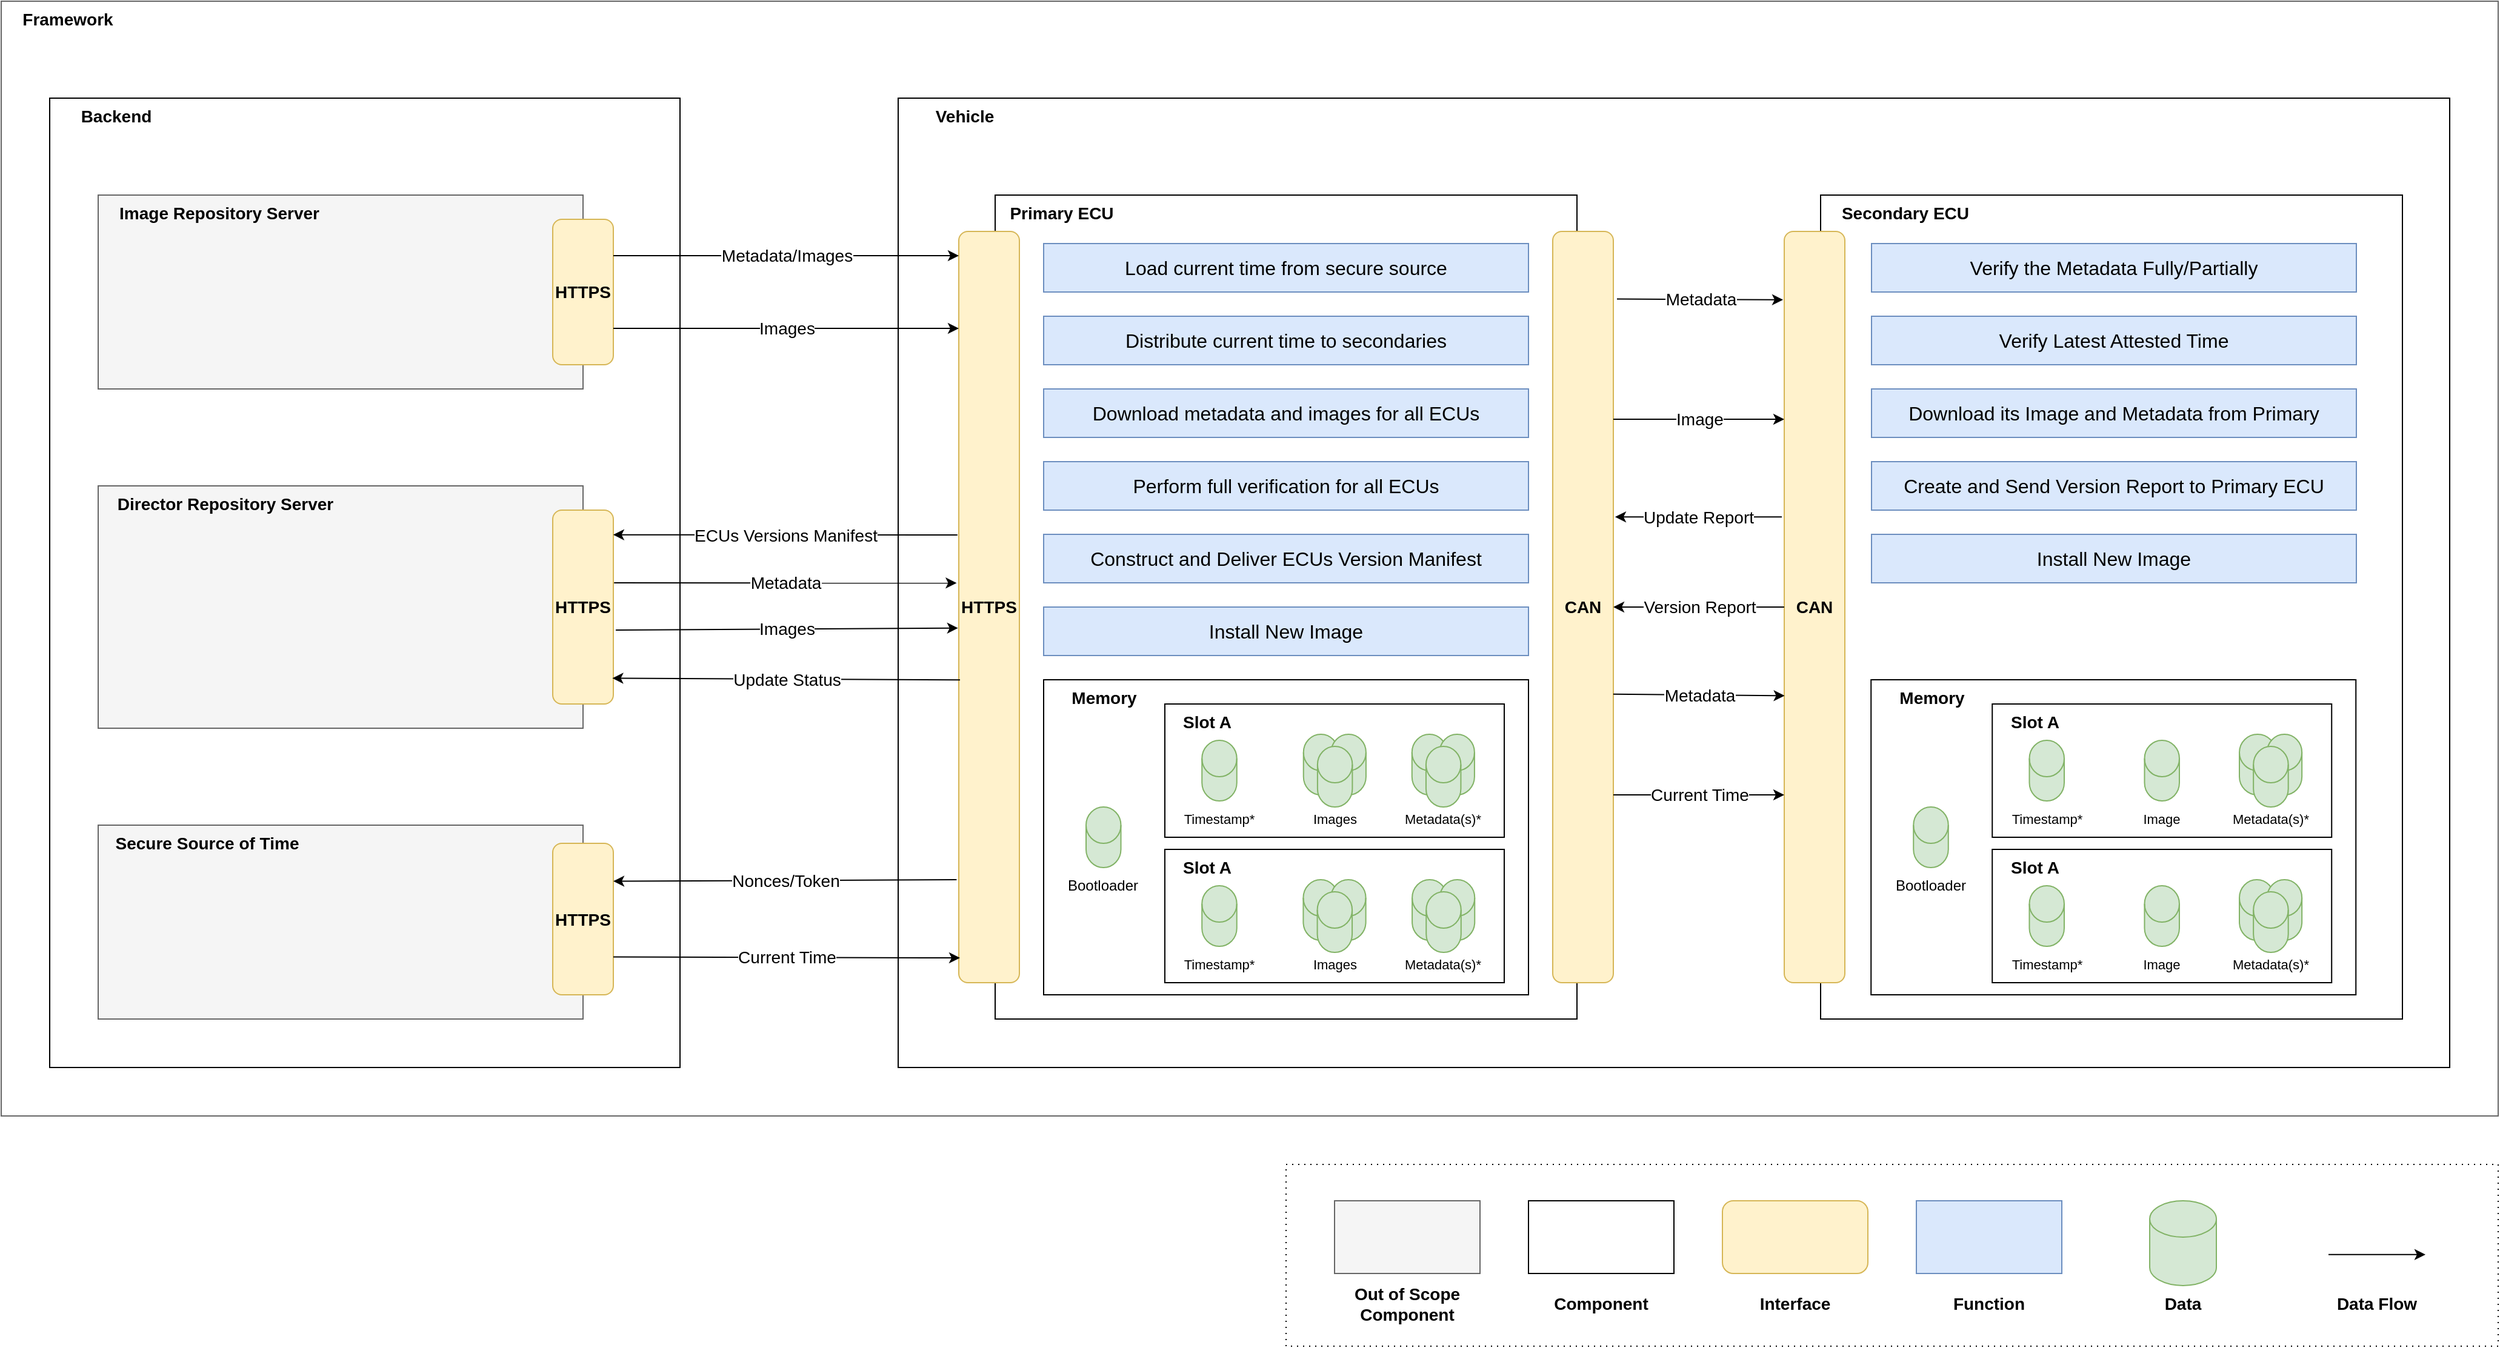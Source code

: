 <mxfile version="20.3.0" type="device"><diagram id="rTDxOpbZXBRzMmgmq5Lh" name="Page-1"><mxGraphModel dx="5903" dy="1603" grid="1" gridSize="10" guides="1" tooltips="1" connect="1" arrows="1" fold="1" page="1" pageScale="1" pageWidth="1654" pageHeight="1169" math="0" shadow="0"><root><mxCell id="0"/><mxCell id="1" parent="0"/><mxCell id="lPiC3RckPyW9LJUX1NRs-45" value="" style="rounded=0;whiteSpace=wrap;html=1;fillColor=none;fontColor=#333333;strokeColor=#666666;" parent="1" vertex="1"><mxGeometry x="-2180" y="200" width="2060" height="920" as="geometry"/></mxCell><mxCell id="lPiC3RckPyW9LJUX1NRs-6" value="" style="rounded=0;whiteSpace=wrap;html=1;fillColor=none;" parent="1" vertex="1"><mxGeometry x="-1440" y="280" width="1280" height="800" as="geometry"/></mxCell><mxCell id="lPiC3RckPyW9LJUX1NRs-1" value="" style="rounded=0;whiteSpace=wrap;html=1;fillColor=default;" parent="1" vertex="1"><mxGeometry x="-1360" y="360" width="480" height="680" as="geometry"/></mxCell><mxCell id="kOa_X8ecfORykKLDVf7u-46" value="" style="rounded=0;whiteSpace=wrap;html=1;fillColor=default;" parent="1" vertex="1"><mxGeometry x="-1320" y="760" width="400" height="260" as="geometry"/></mxCell><mxCell id="kOa_X8ecfORykKLDVf7u-65" value="" style="rounded=0;whiteSpace=wrap;html=1;fillColor=default;" parent="1" vertex="1"><mxGeometry x="-1220" y="780" width="280" height="110" as="geometry"/></mxCell><mxCell id="lPiC3RckPyW9LJUX1NRs-11" value="" style="rounded=0;whiteSpace=wrap;html=1;fillColor=none;dashed=1;dashPattern=1 4;" parent="1" vertex="1"><mxGeometry x="-1120" y="1160" width="1000" height="150" as="geometry"/></mxCell><mxCell id="lPiC3RckPyW9LJUX1NRs-38" value="" style="rounded=1;whiteSpace=wrap;html=1;fontSize=14;fillColor=#fff2cc;strokeColor=#d6b656;" parent="1" vertex="1"><mxGeometry x="-760" y="1190" width="120" height="60" as="geometry"/></mxCell><mxCell id="lPiC3RckPyW9LJUX1NRs-29" value="" style="rounded=0;whiteSpace=wrap;html=1;fillColor=none;" parent="1" vertex="1"><mxGeometry x="-2140" y="280" width="520" height="800" as="geometry"/></mxCell><mxCell id="lPiC3RckPyW9LJUX1NRs-2" value="" style="rounded=0;whiteSpace=wrap;html=1;fillColor=default;" parent="1" vertex="1"><mxGeometry x="-679" y="360" width="480" height="680" as="geometry"/></mxCell><mxCell id="lPiC3RckPyW9LJUX1NRs-4" value="&lt;font style=&quot;font-size: 14px;&quot;&gt;&lt;b&gt;Primary ECU&lt;/b&gt;&lt;/font&gt;" style="text;html=1;strokeColor=none;fillColor=none;align=center;verticalAlign=middle;whiteSpace=wrap;rounded=0;" parent="1" vertex="1"><mxGeometry x="-1360" y="360" width="110" height="30" as="geometry"/></mxCell><mxCell id="lPiC3RckPyW9LJUX1NRs-5" value="&lt;font style=&quot;font-size: 14px;&quot;&gt;&lt;b&gt;Secondary ECU&lt;/b&gt;&lt;/font&gt;" style="text;html=1;strokeColor=none;fillColor=none;align=center;verticalAlign=middle;whiteSpace=wrap;rounded=0;" parent="1" vertex="1"><mxGeometry x="-679" y="360" width="140" height="30" as="geometry"/></mxCell><mxCell id="lPiC3RckPyW9LJUX1NRs-7" value="&lt;font style=&quot;font-size: 14px;&quot;&gt;&lt;b&gt;Vehicle&lt;/b&gt;&lt;/font&gt;" style="text;html=1;strokeColor=none;fillColor=none;align=center;verticalAlign=middle;whiteSpace=wrap;rounded=0;" parent="1" vertex="1"><mxGeometry x="-1440" y="280" width="110" height="30" as="geometry"/></mxCell><mxCell id="lPiC3RckPyW9LJUX1NRs-8" value="" style="rounded=0;whiteSpace=wrap;html=1;fillColor=#f5f5f5;fontColor=#333333;strokeColor=#666666;" parent="1" vertex="1"><mxGeometry x="-2100" y="360" width="400" height="160" as="geometry"/></mxCell><mxCell id="lPiC3RckPyW9LJUX1NRs-9" value="&lt;font style=&quot;font-size: 14px;&quot;&gt;&lt;b&gt;Image Repository Server&lt;/b&gt;&lt;/font&gt;" style="text;html=1;strokeColor=none;fillColor=none;align=center;verticalAlign=middle;whiteSpace=wrap;rounded=0;" parent="1" vertex="1"><mxGeometry x="-2100" y="360" width="200" height="30" as="geometry"/></mxCell><mxCell id="lPiC3RckPyW9LJUX1NRs-12" value="" style="rounded=0;whiteSpace=wrap;html=1;fillColor=default;" parent="1" vertex="1"><mxGeometry x="-920" y="1190" width="120" height="60" as="geometry"/></mxCell><mxCell id="lPiC3RckPyW9LJUX1NRs-13" value="&lt;font style=&quot;font-size: 14px;&quot;&gt;&lt;b&gt;Component&lt;/b&gt;&lt;/font&gt;" style="text;html=1;strokeColor=none;fillColor=none;align=center;verticalAlign=middle;whiteSpace=wrap;rounded=0;" parent="1" vertex="1"><mxGeometry x="-915" y="1260" width="110" height="30" as="geometry"/></mxCell><mxCell id="lPiC3RckPyW9LJUX1NRs-15" value="&lt;font style=&quot;font-size: 14px;&quot;&gt;&lt;b&gt;Interface&lt;/b&gt;&lt;/font&gt;" style="text;html=1;strokeColor=none;fillColor=none;align=center;verticalAlign=middle;whiteSpace=wrap;rounded=0;" parent="1" vertex="1"><mxGeometry x="-755" y="1260" width="110" height="30" as="geometry"/></mxCell><mxCell id="lPiC3RckPyW9LJUX1NRs-17" value="&lt;font style=&quot;font-size: 14px;&quot;&gt;&lt;b&gt;Function&lt;/b&gt;&lt;/font&gt;" style="text;html=1;strokeColor=none;fillColor=none;align=center;verticalAlign=middle;whiteSpace=wrap;rounded=0;" parent="1" vertex="1"><mxGeometry x="-595" y="1260" width="110" height="30" as="geometry"/></mxCell><mxCell id="lPiC3RckPyW9LJUX1NRs-18" value="&lt;font style=&quot;font-size: 14px;&quot;&gt;&lt;b&gt;Data&lt;/b&gt;&lt;/font&gt;" style="text;html=1;strokeColor=none;fillColor=none;align=center;verticalAlign=middle;whiteSpace=wrap;rounded=0;" parent="1" vertex="1"><mxGeometry x="-435" y="1260" width="110" height="30" as="geometry"/></mxCell><mxCell id="lPiC3RckPyW9LJUX1NRs-19" value="&lt;font style=&quot;font-size: 14px;&quot;&gt;&lt;b&gt;Data Flow&lt;br&gt;&lt;/b&gt;&lt;/font&gt;" style="text;html=1;strokeColor=none;fillColor=none;align=center;verticalAlign=middle;whiteSpace=wrap;rounded=0;" parent="1" vertex="1"><mxGeometry x="-275" y="1260" width="110" height="30" as="geometry"/></mxCell><mxCell id="lPiC3RckPyW9LJUX1NRs-20" value="" style="rounded=0;whiteSpace=wrap;html=1;fillColor=#dae8fc;strokeColor=#6c8ebf;" parent="1" vertex="1"><mxGeometry x="-600" y="1190" width="120" height="60" as="geometry"/></mxCell><mxCell id="lPiC3RckPyW9LJUX1NRs-24" value="" style="shape=cylinder3;whiteSpace=wrap;html=1;boundedLbl=1;backgroundOutline=1;size=15;fontSize=14;fillColor=#d5e8d4;strokeColor=#82b366;" parent="1" vertex="1"><mxGeometry x="-407.5" y="1190" width="55" height="70" as="geometry"/></mxCell><mxCell id="lPiC3RckPyW9LJUX1NRs-26" value="" style="endArrow=classic;html=1;rounded=0;fontSize=14;" parent="1" edge="1"><mxGeometry width="50" height="50" relative="1" as="geometry"><mxPoint x="-260" y="1234.41" as="sourcePoint"/><mxPoint x="-180" y="1234.41" as="targetPoint"/></mxGeometry></mxCell><mxCell id="lPiC3RckPyW9LJUX1NRs-30" value="&lt;font style=&quot;font-size: 14px;&quot;&gt;&lt;b&gt;Backend&lt;/b&gt;&lt;/font&gt;" style="text;html=1;strokeColor=none;fillColor=none;align=center;verticalAlign=middle;whiteSpace=wrap;rounded=0;" parent="1" vertex="1"><mxGeometry x="-2140" y="280" width="110" height="30" as="geometry"/></mxCell><mxCell id="lPiC3RckPyW9LJUX1NRs-31" value="" style="rounded=0;whiteSpace=wrap;html=1;fillColor=#f5f5f5;fontColor=#333333;strokeColor=#666666;" parent="1" vertex="1"><mxGeometry x="-2100" y="600" width="400" height="200" as="geometry"/></mxCell><mxCell id="lPiC3RckPyW9LJUX1NRs-32" value="&lt;font style=&quot;font-size: 14px;&quot;&gt;&lt;b&gt;Director Repository Server&lt;/b&gt;&lt;/font&gt;" style="text;html=1;strokeColor=none;fillColor=none;align=center;verticalAlign=middle;whiteSpace=wrap;rounded=0;" parent="1" vertex="1"><mxGeometry x="-2100" y="600" width="210" height="30" as="geometry"/></mxCell><mxCell id="lPiC3RckPyW9LJUX1NRs-33" value="" style="rounded=0;whiteSpace=wrap;html=1;fillColor=#f5f5f5;fontColor=#333333;strokeColor=#666666;" parent="1" vertex="1"><mxGeometry x="-2100" y="880" width="400" height="160" as="geometry"/></mxCell><mxCell id="lPiC3RckPyW9LJUX1NRs-34" value="&lt;font style=&quot;font-size: 14px;&quot;&gt;&lt;b&gt;Secure Source of Time&lt;/b&gt;&lt;/font&gt;" style="text;html=1;strokeColor=none;fillColor=none;align=center;verticalAlign=middle;whiteSpace=wrap;rounded=0;" parent="1" vertex="1"><mxGeometry x="-2100" y="880" width="180" height="30" as="geometry"/></mxCell><mxCell id="lPiC3RckPyW9LJUX1NRs-40" value="&lt;b&gt;HTTPS&lt;/b&gt;" style="rounded=1;whiteSpace=wrap;html=1;fontSize=14;fillColor=#fff2cc;strokeColor=#d6b656;" parent="1" vertex="1"><mxGeometry x="-1725" y="380" width="50" height="120" as="geometry"/></mxCell><mxCell id="lPiC3RckPyW9LJUX1NRs-41" value="&lt;b&gt;HTTPS&lt;/b&gt;" style="rounded=1;whiteSpace=wrap;html=1;fontSize=14;fillColor=#fff2cc;strokeColor=#d6b656;" parent="1" vertex="1"><mxGeometry x="-1725" y="620" width="50" height="160" as="geometry"/></mxCell><mxCell id="lPiC3RckPyW9LJUX1NRs-42" value="&lt;b&gt;HTTPS&lt;/b&gt;" style="rounded=1;whiteSpace=wrap;html=1;fontSize=14;fillColor=#fff2cc;strokeColor=#d6b656;" parent="1" vertex="1"><mxGeometry x="-1725" y="895" width="50" height="125" as="geometry"/></mxCell><mxCell id="lPiC3RckPyW9LJUX1NRs-44" value="&lt;b&gt;HTTPS&lt;/b&gt;" style="rounded=1;whiteSpace=wrap;html=1;fontSize=14;fillColor=#fff2cc;strokeColor=#d6b656;" parent="1" vertex="1"><mxGeometry x="-1390" y="390" width="50" height="620" as="geometry"/></mxCell><mxCell id="lPiC3RckPyW9LJUX1NRs-46" value="&lt;font style=&quot;font-size: 14px;&quot;&gt;&lt;b&gt;Framework&lt;/b&gt;&lt;/font&gt;" style="text;html=1;strokeColor=none;fillColor=none;align=center;verticalAlign=middle;whiteSpace=wrap;rounded=0;" parent="1" vertex="1"><mxGeometry x="-2180" y="200" width="110" height="30" as="geometry"/></mxCell><mxCell id="lPiC3RckPyW9LJUX1NRs-47" value="&lt;b&gt;CAN&lt;/b&gt;" style="rounded=1;whiteSpace=wrap;html=1;fontSize=14;fillColor=#fff2cc;strokeColor=#d6b656;" parent="1" vertex="1"><mxGeometry x="-900" y="390" width="50" height="620" as="geometry"/></mxCell><mxCell id="lPiC3RckPyW9LJUX1NRs-48" value="&lt;b&gt;CAN&lt;/b&gt;" style="rounded=1;whiteSpace=wrap;html=1;fontSize=14;fillColor=#fff2cc;strokeColor=#d6b656;" parent="1" vertex="1"><mxGeometry x="-709" y="390" width="50" height="620" as="geometry"/></mxCell><mxCell id="lPiC3RckPyW9LJUX1NRs-50" value="" style="rounded=0;whiteSpace=wrap;html=1;fillColor=default;" parent="1" vertex="1"><mxGeometry x="-637.38" y="760" width="400" height="260" as="geometry"/></mxCell><mxCell id="lPiC3RckPyW9LJUX1NRs-51" value="&lt;font style=&quot;font-size: 14px;&quot;&gt;&lt;b&gt;Memory&lt;/b&gt;&lt;/font&gt;" style="text;html=1;strokeColor=none;fillColor=none;align=center;verticalAlign=middle;whiteSpace=wrap;rounded=0;" parent="1" vertex="1"><mxGeometry x="-637.38" y="760" width="100" height="30" as="geometry"/></mxCell><mxCell id="lPiC3RckPyW9LJUX1NRs-60" value="" style="endArrow=classic;html=1;rounded=0;fontSize=14;exitX=1.012;exitY=0.375;exitDx=0;exitDy=0;entryX=-0.036;entryY=0.468;entryDx=0;entryDy=0;entryPerimeter=0;exitPerimeter=0;" parent="1" source="lPiC3RckPyW9LJUX1NRs-41" target="lPiC3RckPyW9LJUX1NRs-44" edge="1"><mxGeometry relative="1" as="geometry"><mxPoint x="-1390" y="680" as="sourcePoint"/><mxPoint x="-1690" y="686" as="targetPoint"/></mxGeometry></mxCell><mxCell id="lPiC3RckPyW9LJUX1NRs-61" value="Metadata" style="edgeLabel;resizable=0;html=1;align=center;verticalAlign=middle;fontSize=14;fillColor=default;" parent="lPiC3RckPyW9LJUX1NRs-60" connectable="0" vertex="1"><mxGeometry relative="1" as="geometry"/></mxCell><mxCell id="lPiC3RckPyW9LJUX1NRs-62" value="" style="endArrow=classic;html=1;rounded=0;fontSize=14;entryX=0.998;entryY=0.127;entryDx=0;entryDy=0;exitX=-0.022;exitY=0.404;exitDx=0;exitDy=0;exitPerimeter=0;entryPerimeter=0;" parent="1" source="lPiC3RckPyW9LJUX1NRs-44" target="lPiC3RckPyW9LJUX1NRs-41" edge="1"><mxGeometry relative="1" as="geometry"><mxPoint x="-1380" y="690" as="sourcePoint"/><mxPoint x="-1685" y="690" as="targetPoint"/></mxGeometry></mxCell><mxCell id="lPiC3RckPyW9LJUX1NRs-63" value="ECUs Versions Manifest" style="edgeLabel;resizable=0;html=1;align=center;verticalAlign=middle;fontSize=14;fillColor=default;" parent="lPiC3RckPyW9LJUX1NRs-62" connectable="0" vertex="1"><mxGeometry relative="1" as="geometry"/></mxCell><mxCell id="lPiC3RckPyW9LJUX1NRs-64" value="" style="endArrow=classic;html=1;rounded=0;fontSize=14;entryX=1;entryY=0.25;entryDx=0;entryDy=0;exitX=-0.036;exitY=0.863;exitDx=0;exitDy=0;exitPerimeter=0;" parent="1" source="lPiC3RckPyW9LJUX1NRs-44" target="lPiC3RckPyW9LJUX1NRs-42" edge="1"><mxGeometry relative="1" as="geometry"><mxPoint x="-1390" y="886" as="sourcePoint"/><mxPoint x="-1690" y="415" as="targetPoint"/></mxGeometry></mxCell><mxCell id="lPiC3RckPyW9LJUX1NRs-65" value="Nonces/Token" style="edgeLabel;resizable=0;html=1;align=center;verticalAlign=middle;fontSize=14;fillColor=default;" parent="lPiC3RckPyW9LJUX1NRs-64" connectable="0" vertex="1"><mxGeometry relative="1" as="geometry"/></mxCell><mxCell id="lPiC3RckPyW9LJUX1NRs-66" value="" style="endArrow=classic;html=1;rounded=0;fontSize=14;entryX=0.02;entryY=0.967;entryDx=0;entryDy=0;entryPerimeter=0;exitX=1;exitY=0.75;exitDx=0;exitDy=0;" parent="1" source="lPiC3RckPyW9LJUX1NRs-42" target="lPiC3RckPyW9LJUX1NRs-44" edge="1"><mxGeometry relative="1" as="geometry"><mxPoint x="-1700" y="920" as="sourcePoint"/><mxPoint x="-1685" y="420" as="targetPoint"/></mxGeometry></mxCell><mxCell id="lPiC3RckPyW9LJUX1NRs-67" value="Current Time" style="edgeLabel;resizable=0;html=1;align=center;verticalAlign=middle;fontSize=14;fillColor=default;" parent="lPiC3RckPyW9LJUX1NRs-66" connectable="0" vertex="1"><mxGeometry relative="1" as="geometry"/></mxCell><mxCell id="lPiC3RckPyW9LJUX1NRs-68" value="" style="endArrow=classic;html=1;rounded=0;fontSize=14;entryX=0;entryY=0.75;entryDx=0;entryDy=0;exitX=1;exitY=0.75;exitDx=0;exitDy=0;" parent="1" source="lPiC3RckPyW9LJUX1NRs-47" target="lPiC3RckPyW9LJUX1NRs-48" edge="1"><mxGeometry relative="1" as="geometry"><mxPoint x="-970" y="920" as="sourcePoint"/><mxPoint x="-605" y="980.0" as="targetPoint"/></mxGeometry></mxCell><mxCell id="lPiC3RckPyW9LJUX1NRs-69" value="Current Time" style="edgeLabel;resizable=0;html=1;align=center;verticalAlign=middle;fontSize=14;fillColor=default;" parent="lPiC3RckPyW9LJUX1NRs-68" connectable="0" vertex="1"><mxGeometry relative="1" as="geometry"/></mxCell><mxCell id="lPiC3RckPyW9LJUX1NRs-70" value="" style="endArrow=classic;html=1;rounded=0;fontSize=14;entryX=1;entryY=0.5;entryDx=0;entryDy=0;exitX=0;exitY=0.5;exitDx=0;exitDy=0;" parent="1" source="lPiC3RckPyW9LJUX1NRs-48" target="lPiC3RckPyW9LJUX1NRs-47" edge="1"><mxGeometry relative="1" as="geometry"><mxPoint x="-1379.3" y="659.6" as="sourcePoint"/><mxPoint x="-1685" y="660" as="targetPoint"/></mxGeometry></mxCell><mxCell id="lPiC3RckPyW9LJUX1NRs-71" value="Version Report" style="edgeLabel;resizable=0;html=1;align=center;verticalAlign=middle;fontSize=14;fillColor=default;" parent="lPiC3RckPyW9LJUX1NRs-70" connectable="0" vertex="1"><mxGeometry relative="1" as="geometry"/></mxCell><mxCell id="kOa_X8ecfORykKLDVf7u-1" value="" style="endArrow=classic;html=1;rounded=0;fontSize=14;exitX=1;exitY=0.25;exitDx=0;exitDy=0;" parent="1" source="lPiC3RckPyW9LJUX1NRs-40" edge="1"><mxGeometry relative="1" as="geometry"><mxPoint x="-1685" y="690" as="sourcePoint"/><mxPoint x="-1390" y="410" as="targetPoint"/></mxGeometry></mxCell><mxCell id="kOa_X8ecfORykKLDVf7u-2" value="Metadata/Images" style="edgeLabel;resizable=0;html=1;align=center;verticalAlign=middle;fontSize=14;fillColor=default;" parent="kOa_X8ecfORykKLDVf7u-1" connectable="0" vertex="1"><mxGeometry relative="1" as="geometry"/></mxCell><mxCell id="kOa_X8ecfORykKLDVf7u-3" value="" style="endArrow=classic;html=1;rounded=0;fontSize=14;entryX=0.006;entryY=0.618;entryDx=0;entryDy=0;entryPerimeter=0;exitX=0.999;exitY=0.616;exitDx=0;exitDy=0;exitPerimeter=0;" parent="1" source="lPiC3RckPyW9LJUX1NRs-47" target="lPiC3RckPyW9LJUX1NRs-48" edge="1"><mxGeometry relative="1" as="geometry"><mxPoint x="-960.0" y="930" as="sourcePoint"/><mxPoint x="-738.95" y="930.2" as="targetPoint"/></mxGeometry></mxCell><mxCell id="kOa_X8ecfORykKLDVf7u-4" value="Metadata" style="edgeLabel;resizable=0;html=1;align=center;verticalAlign=middle;fontSize=14;fillColor=default;" parent="kOa_X8ecfORykKLDVf7u-3" connectable="0" vertex="1"><mxGeometry relative="1" as="geometry"/></mxCell><mxCell id="kOa_X8ecfORykKLDVf7u-5" value="" style="endArrow=classic;html=1;rounded=0;fontSize=14;exitX=1.04;exitY=0.619;exitDx=0;exitDy=0;entryX=-0.012;entryY=0.528;entryDx=0;entryDy=0;entryPerimeter=0;exitPerimeter=0;" parent="1" source="lPiC3RckPyW9LJUX1NRs-41" target="lPiC3RckPyW9LJUX1NRs-44" edge="1"><mxGeometry relative="1" as="geometry"><mxPoint x="-1685" y="690" as="sourcePoint"/><mxPoint x="-1390" y="710" as="targetPoint"/></mxGeometry></mxCell><mxCell id="kOa_X8ecfORykKLDVf7u-6" value="Images" style="edgeLabel;resizable=0;html=1;align=center;verticalAlign=middle;fontSize=14;fillColor=default;" parent="kOa_X8ecfORykKLDVf7u-5" connectable="0" vertex="1"><mxGeometry relative="1" as="geometry"/></mxCell><mxCell id="kOa_X8ecfORykKLDVf7u-7" value="" style="endArrow=classic;html=1;rounded=0;fontSize=14;exitX=1;exitY=0.75;exitDx=0;exitDy=0;" parent="1" source="lPiC3RckPyW9LJUX1NRs-40" edge="1"><mxGeometry relative="1" as="geometry"><mxPoint x="-1685" y="720" as="sourcePoint"/><mxPoint x="-1390" y="470" as="targetPoint"/></mxGeometry></mxCell><mxCell id="kOa_X8ecfORykKLDVf7u-8" value="Images" style="edgeLabel;resizable=0;html=1;align=center;verticalAlign=middle;fontSize=14;fillColor=default;" parent="kOa_X8ecfORykKLDVf7u-7" connectable="0" vertex="1"><mxGeometry relative="1" as="geometry"/></mxCell><mxCell id="kOa_X8ecfORykKLDVf7u-9" value="" style="endArrow=classic;html=1;rounded=0;fontSize=14;entryX=-0.02;entryY=0.091;entryDx=0;entryDy=0;entryPerimeter=0;exitX=1.06;exitY=0.09;exitDx=0;exitDy=0;exitPerimeter=0;" parent="1" source="lPiC3RckPyW9LJUX1NRs-47" target="lPiC3RckPyW9LJUX1NRs-48" edge="1"><mxGeometry relative="1" as="geometry"><mxPoint x="-960.05" y="738.8" as="sourcePoint"/><mxPoint x="-739.7" y="739.9" as="targetPoint"/></mxGeometry></mxCell><mxCell id="kOa_X8ecfORykKLDVf7u-10" value="Metadata" style="edgeLabel;resizable=0;html=1;align=center;verticalAlign=middle;fontSize=14;fillColor=default;" parent="kOa_X8ecfORykKLDVf7u-9" connectable="0" vertex="1"><mxGeometry relative="1" as="geometry"/></mxCell><mxCell id="kOa_X8ecfORykKLDVf7u-11" value="" style="endArrow=classic;html=1;rounded=0;fontSize=14;entryX=0;entryY=0.25;entryDx=0;entryDy=0;exitX=1;exitY=0.25;exitDx=0;exitDy=0;" parent="1" source="lPiC3RckPyW9LJUX1NRs-47" target="lPiC3RckPyW9LJUX1NRs-48" edge="1"><mxGeometry relative="1" as="geometry"><mxPoint x="-957" y="449.5" as="sourcePoint"/><mxPoint x="-741.0" y="450.05" as="targetPoint"/></mxGeometry></mxCell><mxCell id="kOa_X8ecfORykKLDVf7u-12" value="Image" style="edgeLabel;resizable=0;html=1;align=center;verticalAlign=middle;fontSize=14;fillColor=default;" parent="kOa_X8ecfORykKLDVf7u-11" connectable="0" vertex="1"><mxGeometry relative="1" as="geometry"/></mxCell><mxCell id="kOa_X8ecfORykKLDVf7u-15" value="" style="endArrow=classic;html=1;rounded=0;fontSize=14;entryX=1.029;entryY=0.38;entryDx=0;entryDy=0;exitX=-0.04;exitY=0.38;exitDx=0;exitDy=0;entryPerimeter=0;exitPerimeter=0;" parent="1" source="lPiC3RckPyW9LJUX1NRs-48" target="lPiC3RckPyW9LJUX1NRs-47" edge="1"><mxGeometry relative="1" as="geometry"><mxPoint x="-740" y="675" as="sourcePoint"/><mxPoint x="-960" y="675" as="targetPoint"/></mxGeometry></mxCell><mxCell id="kOa_X8ecfORykKLDVf7u-16" value="Update Report" style="edgeLabel;resizable=0;html=1;align=center;verticalAlign=middle;fontSize=14;fillColor=default;" parent="kOa_X8ecfORykKLDVf7u-15" connectable="0" vertex="1"><mxGeometry relative="1" as="geometry"/></mxCell><mxCell id="kOa_X8ecfORykKLDVf7u-17" value="" style="endArrow=classic;html=1;rounded=0;fontSize=14;exitX=0.02;exitY=0.597;exitDx=0;exitDy=0;exitPerimeter=0;entryX=0.984;entryY=0.867;entryDx=0;entryDy=0;entryPerimeter=0;" parent="1" source="lPiC3RckPyW9LJUX1NRs-44" target="lPiC3RckPyW9LJUX1NRs-41" edge="1"><mxGeometry relative="1" as="geometry"><mxPoint x="-742.0" y="609.0" as="sourcePoint"/><mxPoint x="-1690" y="730" as="targetPoint"/></mxGeometry></mxCell><mxCell id="kOa_X8ecfORykKLDVf7u-18" value="Update Status" style="edgeLabel;resizable=0;html=1;align=center;verticalAlign=middle;fontSize=14;fillColor=default;" parent="kOa_X8ecfORykKLDVf7u-17" connectable="0" vertex="1"><mxGeometry relative="1" as="geometry"/></mxCell><mxCell id="kOa_X8ecfORykKLDVf7u-19" value="&lt;font style=&quot;font-size: 16px;&quot;&gt;Load current time from secure source&lt;/font&gt;" style="rounded=0;whiteSpace=wrap;html=1;fillColor=#dae8fc;strokeColor=#6c8ebf;" parent="1" vertex="1"><mxGeometry x="-1320" y="400" width="400" height="40" as="geometry"/></mxCell><mxCell id="kOa_X8ecfORykKLDVf7u-24" value="" style="shape=cylinder3;whiteSpace=wrap;html=1;boundedLbl=1;backgroundOutline=1;size=15;fontSize=14;fillColor=#d5e8d4;strokeColor=#82b366;" parent="1" vertex="1"><mxGeometry x="-602.38" y="865" width="28.75" height="50" as="geometry"/></mxCell><mxCell id="kOa_X8ecfORykKLDVf7u-23" value="&lt;font size=&quot;1&quot; style=&quot;&quot;&gt;&lt;span style=&quot;font-size: 12px;&quot;&gt;Bootloader&lt;/span&gt;&lt;/font&gt;" style="text;html=1;strokeColor=none;fillColor=none;align=center;verticalAlign=middle;whiteSpace=wrap;rounded=0;" parent="1" vertex="1"><mxGeometry x="-643" y="915" width="110" height="30" as="geometry"/></mxCell><mxCell id="kOa_X8ecfORykKLDVf7u-25" value="" style="rounded=0;whiteSpace=wrap;html=1;fillColor=default;" parent="1" vertex="1"><mxGeometry x="-537.38" y="780" width="280" height="110" as="geometry"/></mxCell><mxCell id="kOa_X8ecfORykKLDVf7u-26" value="&lt;font style=&quot;font-size: 14px;&quot;&gt;&lt;b&gt;Slot A&lt;/b&gt;&lt;/font&gt;" style="text;html=1;strokeColor=none;fillColor=none;align=center;verticalAlign=middle;whiteSpace=wrap;rounded=0;" parent="1" vertex="1"><mxGeometry x="-537.38" y="780" width="70" height="30" as="geometry"/></mxCell><mxCell id="kOa_X8ecfORykKLDVf7u-30" value="" style="shape=cylinder3;whiteSpace=wrap;html=1;boundedLbl=1;backgroundOutline=1;size=15;fontSize=14;fillColor=#d5e8d4;strokeColor=#82b366;" parent="1" vertex="1"><mxGeometry x="-506.76" y="810" width="28.75" height="50" as="geometry"/></mxCell><mxCell id="kOa_X8ecfORykKLDVf7u-31" value="&lt;font style=&quot;font-size: 11px;&quot;&gt;Timestamp*&lt;/font&gt;" style="text;html=1;strokeColor=none;fillColor=none;align=center;verticalAlign=middle;whiteSpace=wrap;rounded=0;" parent="1" vertex="1"><mxGeometry x="-537.38" y="860" width="90" height="30" as="geometry"/></mxCell><mxCell id="kOa_X8ecfORykKLDVf7u-32" value="" style="shape=cylinder3;whiteSpace=wrap;html=1;boundedLbl=1;backgroundOutline=1;size=15;fontSize=14;fillColor=#d5e8d4;strokeColor=#82b366;" parent="1" vertex="1"><mxGeometry x="-411.76" y="810" width="28.75" height="50" as="geometry"/></mxCell><mxCell id="kOa_X8ecfORykKLDVf7u-33" value="&lt;font style=&quot;font-size: 11px;&quot;&gt;Image&lt;/font&gt;" style="text;html=1;strokeColor=none;fillColor=none;align=center;verticalAlign=middle;whiteSpace=wrap;rounded=0;" parent="1" vertex="1"><mxGeometry x="-447.7" y="860" width="100.63" height="30" as="geometry"/></mxCell><mxCell id="kOa_X8ecfORykKLDVf7u-35" value="&lt;font style=&quot;font-size: 11px;&quot;&gt;Metadata(s)*&lt;/font&gt;" style="text;html=1;strokeColor=none;fillColor=none;align=center;verticalAlign=middle;whiteSpace=wrap;rounded=0;" parent="1" vertex="1"><mxGeometry x="-358.01" y="860" width="100.63" height="30" as="geometry"/></mxCell><mxCell id="kOa_X8ecfORykKLDVf7u-36" value="" style="rounded=0;whiteSpace=wrap;html=1;fillColor=default;" parent="1" vertex="1"><mxGeometry x="-537.39" y="900" width="280" height="110" as="geometry"/></mxCell><mxCell id="kOa_X8ecfORykKLDVf7u-37" value="&lt;font style=&quot;font-size: 14px;&quot;&gt;&lt;b&gt;Slot A&lt;/b&gt;&lt;/font&gt;" style="text;html=1;strokeColor=none;fillColor=none;align=center;verticalAlign=middle;whiteSpace=wrap;rounded=0;" parent="1" vertex="1"><mxGeometry x="-537.39" y="900" width="70" height="30" as="geometry"/></mxCell><mxCell id="kOa_X8ecfORykKLDVf7u-38" value="" style="shape=cylinder3;whiteSpace=wrap;html=1;boundedLbl=1;backgroundOutline=1;size=15;fontSize=14;fillColor=#d5e8d4;strokeColor=#82b366;" parent="1" vertex="1"><mxGeometry x="-506.77" y="930" width="28.75" height="50" as="geometry"/></mxCell><mxCell id="kOa_X8ecfORykKLDVf7u-39" value="&lt;font style=&quot;font-size: 11px;&quot;&gt;Timestamp*&lt;/font&gt;" style="text;html=1;strokeColor=none;fillColor=none;align=center;verticalAlign=middle;whiteSpace=wrap;rounded=0;" parent="1" vertex="1"><mxGeometry x="-537.39" y="980" width="90" height="30" as="geometry"/></mxCell><mxCell id="kOa_X8ecfORykKLDVf7u-40" value="" style="shape=cylinder3;whiteSpace=wrap;html=1;boundedLbl=1;backgroundOutline=1;size=15;fontSize=14;fillColor=#d5e8d4;strokeColor=#82b366;" parent="1" vertex="1"><mxGeometry x="-411.77" y="930" width="28.75" height="50" as="geometry"/></mxCell><mxCell id="kOa_X8ecfORykKLDVf7u-41" value="&lt;font style=&quot;font-size: 11px;&quot;&gt;Image&lt;/font&gt;" style="text;html=1;strokeColor=none;fillColor=none;align=center;verticalAlign=middle;whiteSpace=wrap;rounded=0;" parent="1" vertex="1"><mxGeometry x="-447.71" y="980" width="100.63" height="30" as="geometry"/></mxCell><mxCell id="kOa_X8ecfORykKLDVf7u-43" value="&lt;font style=&quot;font-size: 11px;&quot;&gt;Metadata(s)*&lt;/font&gt;" style="text;html=1;strokeColor=none;fillColor=none;align=center;verticalAlign=middle;whiteSpace=wrap;rounded=0;" parent="1" vertex="1"><mxGeometry x="-358.02" y="980" width="100.63" height="30" as="geometry"/></mxCell><mxCell id="kOa_X8ecfORykKLDVf7u-47" value="&lt;font style=&quot;font-size: 14px;&quot;&gt;&lt;b&gt;Memory&lt;/b&gt;&lt;/font&gt;" style="text;html=1;strokeColor=none;fillColor=none;align=center;verticalAlign=middle;whiteSpace=wrap;rounded=0;" parent="1" vertex="1"><mxGeometry x="-1320" y="760" width="100" height="30" as="geometry"/></mxCell><mxCell id="kOa_X8ecfORykKLDVf7u-48" value="" style="shape=cylinder3;whiteSpace=wrap;html=1;boundedLbl=1;backgroundOutline=1;size=15;fontSize=14;fillColor=#d5e8d4;strokeColor=#82b366;" parent="1" vertex="1"><mxGeometry x="-1285" y="865" width="28.75" height="50" as="geometry"/></mxCell><mxCell id="kOa_X8ecfORykKLDVf7u-49" value="&lt;font size=&quot;1&quot; style=&quot;&quot;&gt;&lt;span style=&quot;font-size: 12px;&quot;&gt;Bootloader&lt;/span&gt;&lt;/font&gt;" style="text;html=1;strokeColor=none;fillColor=none;align=center;verticalAlign=middle;whiteSpace=wrap;rounded=0;" parent="1" vertex="1"><mxGeometry x="-1325.62" y="915" width="110" height="30" as="geometry"/></mxCell><mxCell id="kOa_X8ecfORykKLDVf7u-50" value="&lt;font style=&quot;font-size: 14px;&quot;&gt;&lt;b&gt;Slot A&lt;/b&gt;&lt;/font&gt;" style="text;html=1;strokeColor=none;fillColor=none;align=center;verticalAlign=middle;whiteSpace=wrap;rounded=0;" parent="1" vertex="1"><mxGeometry x="-1220" y="780" width="70" height="30" as="geometry"/></mxCell><mxCell id="kOa_X8ecfORykKLDVf7u-51" value="" style="shape=cylinder3;whiteSpace=wrap;html=1;boundedLbl=1;backgroundOutline=1;size=15;fontSize=14;fillColor=#d5e8d4;strokeColor=#82b366;" parent="1" vertex="1"><mxGeometry x="-1189.38" y="810" width="28.75" height="50" as="geometry"/></mxCell><mxCell id="kOa_X8ecfORykKLDVf7u-52" value="&lt;font style=&quot;font-size: 11px;&quot;&gt;Timestamp*&lt;/font&gt;" style="text;html=1;strokeColor=none;fillColor=none;align=center;verticalAlign=middle;whiteSpace=wrap;rounded=0;" parent="1" vertex="1"><mxGeometry x="-1220" y="860" width="90" height="30" as="geometry"/></mxCell><mxCell id="kOa_X8ecfORykKLDVf7u-54" value="&lt;font style=&quot;font-size: 11px;&quot;&gt;Images&lt;/font&gt;" style="text;html=1;strokeColor=none;fillColor=none;align=center;verticalAlign=middle;whiteSpace=wrap;rounded=0;" parent="1" vertex="1"><mxGeometry x="-1130.32" y="860" width="100.63" height="30" as="geometry"/></mxCell><mxCell id="kOa_X8ecfORykKLDVf7u-56" value="&lt;font style=&quot;font-size: 11px;&quot;&gt;Metadata(s)*&lt;/font&gt;" style="text;html=1;strokeColor=none;fillColor=none;align=center;verticalAlign=middle;whiteSpace=wrap;rounded=0;" parent="1" vertex="1"><mxGeometry x="-1040.63" y="860" width="100.63" height="30" as="geometry"/></mxCell><mxCell id="kOa_X8ecfORykKLDVf7u-57" value="" style="rounded=0;whiteSpace=wrap;html=1;fillColor=default;" parent="1" vertex="1"><mxGeometry x="-1220.01" y="900" width="280" height="110" as="geometry"/></mxCell><mxCell id="kOa_X8ecfORykKLDVf7u-58" value="&lt;font style=&quot;font-size: 14px;&quot;&gt;&lt;b&gt;Slot A&lt;/b&gt;&lt;/font&gt;" style="text;html=1;strokeColor=none;fillColor=none;align=center;verticalAlign=middle;whiteSpace=wrap;rounded=0;" parent="1" vertex="1"><mxGeometry x="-1220.01" y="900" width="70" height="30" as="geometry"/></mxCell><mxCell id="kOa_X8ecfORykKLDVf7u-59" value="" style="shape=cylinder3;whiteSpace=wrap;html=1;boundedLbl=1;backgroundOutline=1;size=15;fontSize=14;fillColor=#d5e8d4;strokeColor=#82b366;" parent="1" vertex="1"><mxGeometry x="-1189.39" y="930" width="28.75" height="50" as="geometry"/></mxCell><mxCell id="kOa_X8ecfORykKLDVf7u-60" value="&lt;font style=&quot;font-size: 11px;&quot;&gt;Timestamp*&lt;/font&gt;" style="text;html=1;strokeColor=none;fillColor=none;align=center;verticalAlign=middle;whiteSpace=wrap;rounded=0;" parent="1" vertex="1"><mxGeometry x="-1220.01" y="980" width="90" height="30" as="geometry"/></mxCell><mxCell id="kOa_X8ecfORykKLDVf7u-61" value="" style="shape=cylinder3;whiteSpace=wrap;html=1;boundedLbl=1;backgroundOutline=1;size=15;fontSize=14;fillColor=#d5e8d4;strokeColor=#82b366;" parent="1" vertex="1"><mxGeometry x="-1105.79" y="925" width="28.75" height="50" as="geometry"/></mxCell><mxCell id="kOa_X8ecfORykKLDVf7u-62" value="&lt;font style=&quot;font-size: 11px;&quot;&gt;Images&lt;/font&gt;" style="text;html=1;strokeColor=none;fillColor=none;align=center;verticalAlign=middle;whiteSpace=wrap;rounded=0;" parent="1" vertex="1"><mxGeometry x="-1130.33" y="980" width="100.63" height="30" as="geometry"/></mxCell><mxCell id="kOa_X8ecfORykKLDVf7u-64" value="&lt;font style=&quot;font-size: 11px;&quot;&gt;Metadata(s)*&lt;/font&gt;" style="text;html=1;strokeColor=none;fillColor=none;align=center;verticalAlign=middle;whiteSpace=wrap;rounded=0;" parent="1" vertex="1"><mxGeometry x="-1040.64" y="980" width="100.63" height="30" as="geometry"/></mxCell><mxCell id="kOa_X8ecfORykKLDVf7u-67" value="" style="shape=cylinder3;whiteSpace=wrap;html=1;boundedLbl=1;backgroundOutline=1;size=15;fontSize=14;fillColor=#d5e8d4;strokeColor=#82b366;" parent="1" vertex="1"><mxGeometry x="-1082.96" y="925" width="28.75" height="50" as="geometry"/></mxCell><mxCell id="kOa_X8ecfORykKLDVf7u-66" value="" style="shape=cylinder3;whiteSpace=wrap;html=1;boundedLbl=1;backgroundOutline=1;size=15;fontSize=14;fillColor=#d5e8d4;strokeColor=#82b366;" parent="1" vertex="1"><mxGeometry x="-1094.21" y="935" width="28.75" height="50" as="geometry"/></mxCell><mxCell id="kOa_X8ecfORykKLDVf7u-68" value="" style="shape=cylinder3;whiteSpace=wrap;html=1;boundedLbl=1;backgroundOutline=1;size=15;fontSize=14;fillColor=#d5e8d4;strokeColor=#82b366;" parent="1" vertex="1"><mxGeometry x="-1105.63" y="805" width="28.75" height="50" as="geometry"/></mxCell><mxCell id="kOa_X8ecfORykKLDVf7u-69" value="" style="shape=cylinder3;whiteSpace=wrap;html=1;boundedLbl=1;backgroundOutline=1;size=15;fontSize=14;fillColor=#d5e8d4;strokeColor=#82b366;" parent="1" vertex="1"><mxGeometry x="-1082.8" y="805" width="28.75" height="50" as="geometry"/></mxCell><mxCell id="kOa_X8ecfORykKLDVf7u-70" value="" style="shape=cylinder3;whiteSpace=wrap;html=1;boundedLbl=1;backgroundOutline=1;size=15;fontSize=14;fillColor=#d5e8d4;strokeColor=#82b366;" parent="1" vertex="1"><mxGeometry x="-1094.05" y="815" width="28.75" height="50" as="geometry"/></mxCell><mxCell id="kOa_X8ecfORykKLDVf7u-71" value="" style="shape=cylinder3;whiteSpace=wrap;html=1;boundedLbl=1;backgroundOutline=1;size=15;fontSize=14;fillColor=#d5e8d4;strokeColor=#82b366;" parent="1" vertex="1"><mxGeometry x="-1016.12" y="805" width="28.75" height="50" as="geometry"/></mxCell><mxCell id="kOa_X8ecfORykKLDVf7u-72" value="" style="shape=cylinder3;whiteSpace=wrap;html=1;boundedLbl=1;backgroundOutline=1;size=15;fontSize=14;fillColor=#d5e8d4;strokeColor=#82b366;" parent="1" vertex="1"><mxGeometry x="-993.29" y="805" width="28.75" height="50" as="geometry"/></mxCell><mxCell id="kOa_X8ecfORykKLDVf7u-73" value="" style="shape=cylinder3;whiteSpace=wrap;html=1;boundedLbl=1;backgroundOutline=1;size=15;fontSize=14;fillColor=#d5e8d4;strokeColor=#82b366;" parent="1" vertex="1"><mxGeometry x="-1004.54" y="815" width="28.75" height="50" as="geometry"/></mxCell><mxCell id="kOa_X8ecfORykKLDVf7u-74" value="" style="shape=cylinder3;whiteSpace=wrap;html=1;boundedLbl=1;backgroundOutline=1;size=15;fontSize=14;fillColor=#d5e8d4;strokeColor=#82b366;" parent="1" vertex="1"><mxGeometry x="-1015.95" y="925" width="28.75" height="50" as="geometry"/></mxCell><mxCell id="kOa_X8ecfORykKLDVf7u-75" value="" style="shape=cylinder3;whiteSpace=wrap;html=1;boundedLbl=1;backgroundOutline=1;size=15;fontSize=14;fillColor=#d5e8d4;strokeColor=#82b366;" parent="1" vertex="1"><mxGeometry x="-993.12" y="925" width="28.75" height="50" as="geometry"/></mxCell><mxCell id="kOa_X8ecfORykKLDVf7u-76" value="" style="shape=cylinder3;whiteSpace=wrap;html=1;boundedLbl=1;backgroundOutline=1;size=15;fontSize=14;fillColor=#d5e8d4;strokeColor=#82b366;" parent="1" vertex="1"><mxGeometry x="-1004.37" y="935" width="28.75" height="50" as="geometry"/></mxCell><mxCell id="kOa_X8ecfORykKLDVf7u-77" value="" style="shape=cylinder3;whiteSpace=wrap;html=1;boundedLbl=1;backgroundOutline=1;size=15;fontSize=14;fillColor=#d5e8d4;strokeColor=#82b366;" parent="1" vertex="1"><mxGeometry x="-333.5" y="925" width="28.75" height="50" as="geometry"/></mxCell><mxCell id="kOa_X8ecfORykKLDVf7u-78" value="" style="shape=cylinder3;whiteSpace=wrap;html=1;boundedLbl=1;backgroundOutline=1;size=15;fontSize=14;fillColor=#d5e8d4;strokeColor=#82b366;" parent="1" vertex="1"><mxGeometry x="-310.67" y="925" width="28.75" height="50" as="geometry"/></mxCell><mxCell id="kOa_X8ecfORykKLDVf7u-79" value="" style="shape=cylinder3;whiteSpace=wrap;html=1;boundedLbl=1;backgroundOutline=1;size=15;fontSize=14;fillColor=#d5e8d4;strokeColor=#82b366;" parent="1" vertex="1"><mxGeometry x="-321.92" y="935" width="28.75" height="50" as="geometry"/></mxCell><mxCell id="kOa_X8ecfORykKLDVf7u-80" value="" style="shape=cylinder3;whiteSpace=wrap;html=1;boundedLbl=1;backgroundOutline=1;size=15;fontSize=14;fillColor=#d5e8d4;strokeColor=#82b366;" parent="1" vertex="1"><mxGeometry x="-333.5" y="805" width="30" height="50" as="geometry"/></mxCell><mxCell id="kOa_X8ecfORykKLDVf7u-81" value="" style="shape=cylinder3;whiteSpace=wrap;html=1;boundedLbl=1;backgroundOutline=1;size=15;fontSize=14;fillColor=#d5e8d4;strokeColor=#82b366;" parent="1" vertex="1"><mxGeometry x="-310.67" y="805" width="28.75" height="50" as="geometry"/></mxCell><mxCell id="kOa_X8ecfORykKLDVf7u-82" value="" style="shape=cylinder3;whiteSpace=wrap;html=1;boundedLbl=1;backgroundOutline=1;size=15;fontSize=14;fillColor=#d5e8d4;strokeColor=#82b366;" parent="1" vertex="1"><mxGeometry x="-321.92" y="815" width="28.75" height="50" as="geometry"/></mxCell><mxCell id="kOa_X8ecfORykKLDVf7u-86" value="" style="rounded=0;whiteSpace=wrap;html=1;fillColor=#f5f5f5;fontColor=#333333;strokeColor=#666666;" parent="1" vertex="1"><mxGeometry x="-1080" y="1190" width="120" height="60" as="geometry"/></mxCell><mxCell id="kOa_X8ecfORykKLDVf7u-87" value="&lt;font style=&quot;font-size: 14px;&quot;&gt;&lt;b&gt;Out of Scope Component&lt;/b&gt;&lt;/font&gt;" style="text;html=1;strokeColor=none;fillColor=none;align=center;verticalAlign=middle;whiteSpace=wrap;rounded=0;" parent="1" vertex="1"><mxGeometry x="-1075" y="1260" width="110" height="30" as="geometry"/></mxCell><mxCell id="kOa_X8ecfORykKLDVf7u-90" value="&lt;font style=&quot;font-size: 16px;&quot;&gt;Distribute current time to secondaries&lt;/font&gt;" style="rounded=0;whiteSpace=wrap;html=1;fillColor=#dae8fc;strokeColor=#6c8ebf;" parent="1" vertex="1"><mxGeometry x="-1320" y="460" width="400" height="40" as="geometry"/></mxCell><mxCell id="kOa_X8ecfORykKLDVf7u-91" value="&lt;font style=&quot;font-size: 16px;&quot;&gt;Download metadata and images for all ECUs&lt;/font&gt;" style="rounded=0;whiteSpace=wrap;html=1;fillColor=#dae8fc;strokeColor=#6c8ebf;" parent="1" vertex="1"><mxGeometry x="-1320" y="520" width="400" height="40" as="geometry"/></mxCell><mxCell id="kOa_X8ecfORykKLDVf7u-92" value="&lt;font style=&quot;font-size: 16px;&quot;&gt;Perform full verification for all ECUs&lt;/font&gt;" style="rounded=0;whiteSpace=wrap;html=1;fillColor=#dae8fc;strokeColor=#6c8ebf;" parent="1" vertex="1"><mxGeometry x="-1320" y="580" width="400" height="40" as="geometry"/></mxCell><mxCell id="kOa_X8ecfORykKLDVf7u-93" value="&lt;font style=&quot;font-size: 16px;&quot;&gt;Construct and Deliver ECUs Version Manifest&lt;/font&gt;" style="rounded=0;whiteSpace=wrap;html=1;fillColor=#dae8fc;strokeColor=#6c8ebf;" parent="1" vertex="1"><mxGeometry x="-1320" y="640" width="400" height="40" as="geometry"/></mxCell><mxCell id="kOa_X8ecfORykKLDVf7u-94" value="&lt;font style=&quot;font-size: 16px;&quot;&gt;Verify the Metadata Fully/Partially&lt;/font&gt;" style="rounded=0;whiteSpace=wrap;html=1;fillColor=#dae8fc;strokeColor=#6c8ebf;" parent="1" vertex="1"><mxGeometry x="-637" y="400" width="400" height="40" as="geometry"/></mxCell><mxCell id="kOa_X8ecfORykKLDVf7u-95" value="&lt;font style=&quot;font-size: 16px;&quot;&gt;Verify Latest Attested Time&lt;/font&gt;" style="rounded=0;whiteSpace=wrap;html=1;fillColor=#dae8fc;strokeColor=#6c8ebf;" parent="1" vertex="1"><mxGeometry x="-637" y="460" width="400" height="40" as="geometry"/></mxCell><mxCell id="kOa_X8ecfORykKLDVf7u-96" value="&lt;font style=&quot;font-size: 16px;&quot;&gt;Download its Image and Metadata from Primary&lt;/font&gt;" style="rounded=0;whiteSpace=wrap;html=1;fillColor=#dae8fc;strokeColor=#6c8ebf;" parent="1" vertex="1"><mxGeometry x="-637" y="520" width="400" height="40" as="geometry"/></mxCell><mxCell id="kOa_X8ecfORykKLDVf7u-97" value="&lt;font style=&quot;font-size: 16px;&quot;&gt;Create and Send Version Report to Primary ECU&lt;/font&gt;" style="rounded=0;whiteSpace=wrap;html=1;fillColor=#dae8fc;strokeColor=#6c8ebf;" parent="1" vertex="1"><mxGeometry x="-637" y="580" width="400" height="40" as="geometry"/></mxCell><mxCell id="Pr2KbEnsVOlD7SyTzkSH-1" value="&lt;font style=&quot;font-size: 16px;&quot;&gt;Install New Image&lt;/font&gt;" style="rounded=0;whiteSpace=wrap;html=1;fillColor=#dae8fc;strokeColor=#6c8ebf;" parent="1" vertex="1"><mxGeometry x="-1320" y="700" width="400" height="40" as="geometry"/></mxCell><mxCell id="Pr2KbEnsVOlD7SyTzkSH-2" value="&lt;font style=&quot;font-size: 16px;&quot;&gt;Install New Image&lt;/font&gt;" style="rounded=0;whiteSpace=wrap;html=1;fillColor=#dae8fc;strokeColor=#6c8ebf;" parent="1" vertex="1"><mxGeometry x="-637" y="640" width="400" height="40" as="geometry"/></mxCell></root></mxGraphModel></diagram></mxfile>